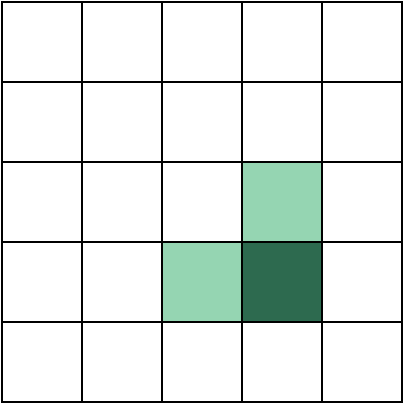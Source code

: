 <mxfile scale="2" border="0">
    <diagram id="yEF9VpoF4fIqHyNKNmah" name="Page-1">
        <mxGraphModel dx="500" dy="259" grid="1" gridSize="10" guides="1" tooltips="1" connect="1" arrows="1" fold="1" page="1" pageScale="1" pageWidth="850" pageHeight="1100" math="0" shadow="0">
            <root>
                <mxCell id="0"/>
                <mxCell id="1" parent="0"/>
                <mxCell id="3" value="" style="whiteSpace=wrap;html=1;aspect=fixed;fillColor=light-dark(#FFFFFF,#EDEDED);strokeColor=light-dark(#000000,#EDEDED);" vertex="1" parent="1">
                    <mxGeometry x="360" y="200" width="40" height="40" as="geometry"/>
                </mxCell>
                <mxCell id="4" value="" style="whiteSpace=wrap;html=1;aspect=fixed;strokeColor=#000000;fillColor=#FFFFFF;" vertex="1" parent="1">
                    <mxGeometry x="400" y="200" width="40" height="40" as="geometry"/>
                </mxCell>
                <mxCell id="5" value="" style="whiteSpace=wrap;html=1;aspect=fixed;fillColor=#FFFFFF;" vertex="1" parent="1">
                    <mxGeometry x="440" y="200" width="40" height="40" as="geometry"/>
                </mxCell>
                <mxCell id="6" value="" style="whiteSpace=wrap;html=1;aspect=fixed;fillColor=#FFFFFF;" vertex="1" parent="1">
                    <mxGeometry x="480" y="200" width="40" height="40" as="geometry"/>
                </mxCell>
                <mxCell id="7" value="" style="whiteSpace=wrap;html=1;aspect=fixed;" vertex="1" parent="1">
                    <mxGeometry x="520" y="200" width="40" height="40" as="geometry"/>
                </mxCell>
                <mxCell id="12" value="" style="whiteSpace=wrap;html=1;aspect=fixed;fillColor=#FFFFFF;" vertex="1" parent="1">
                    <mxGeometry x="360" y="240" width="40" height="40" as="geometry"/>
                </mxCell>
                <mxCell id="13" value="" style="whiteSpace=wrap;html=1;aspect=fixed;fillColor=#FFFFFF;" vertex="1" parent="1">
                    <mxGeometry x="400" y="240" width="40" height="40" as="geometry"/>
                </mxCell>
                <mxCell id="14" value="" style="whiteSpace=wrap;html=1;aspect=fixed;fillColor=#FFFFFF;" vertex="1" parent="1">
                    <mxGeometry x="440" y="240" width="40" height="40" as="geometry"/>
                </mxCell>
                <mxCell id="15" value="" style="whiteSpace=wrap;html=1;aspect=fixed;" vertex="1" parent="1">
                    <mxGeometry x="480" y="240" width="40" height="40" as="geometry"/>
                </mxCell>
                <mxCell id="16" value="" style="whiteSpace=wrap;html=1;aspect=fixed;" vertex="1" parent="1">
                    <mxGeometry x="520" y="240" width="40" height="40" as="geometry"/>
                </mxCell>
                <mxCell id="57" value="" style="whiteSpace=wrap;html=1;aspect=fixed;fillColor=#FFFFFF;" vertex="1" parent="1">
                    <mxGeometry x="360" y="280" width="40" height="40" as="geometry"/>
                </mxCell>
                <mxCell id="58" value="" style="whiteSpace=wrap;html=1;aspect=fixed;" vertex="1" parent="1">
                    <mxGeometry x="400" y="280" width="40" height="40" as="geometry"/>
                </mxCell>
                <mxCell id="59" value="" style="whiteSpace=wrap;html=1;aspect=fixed;" vertex="1" parent="1">
                    <mxGeometry x="440" y="280" width="40" height="40" as="geometry"/>
                </mxCell>
                <mxCell id="60" value="" style="whiteSpace=wrap;html=1;aspect=fixed;fillColor=#95D5B2;" vertex="1" parent="1">
                    <mxGeometry x="480" y="280" width="40" height="40" as="geometry"/>
                </mxCell>
                <mxCell id="61" value="" style="whiteSpace=wrap;html=1;aspect=fixed;" vertex="1" parent="1">
                    <mxGeometry x="520" y="280" width="40" height="40" as="geometry"/>
                </mxCell>
                <mxCell id="66" value="" style="whiteSpace=wrap;html=1;aspect=fixed;" vertex="1" parent="1">
                    <mxGeometry x="360" y="320" width="40" height="40" as="geometry"/>
                </mxCell>
                <mxCell id="67" value="" style="whiteSpace=wrap;html=1;aspect=fixed;" vertex="1" parent="1">
                    <mxGeometry x="400" y="320" width="40" height="40" as="geometry"/>
                </mxCell>
                <mxCell id="68" value="" style="whiteSpace=wrap;html=1;aspect=fixed;fillColor=#95D5B2;" vertex="1" parent="1">
                    <mxGeometry x="440" y="320" width="40" height="40" as="geometry"/>
                </mxCell>
                <mxCell id="69" value="" style="whiteSpace=wrap;html=1;aspect=fixed;fillColor=#2D6A4F;" vertex="1" parent="1">
                    <mxGeometry x="480" y="320" width="40" height="40" as="geometry"/>
                </mxCell>
                <mxCell id="70" value="" style="whiteSpace=wrap;html=1;aspect=fixed;" vertex="1" parent="1">
                    <mxGeometry x="520" y="320" width="40" height="40" as="geometry"/>
                </mxCell>
                <mxCell id="75" value="" style="whiteSpace=wrap;html=1;aspect=fixed;" vertex="1" parent="1">
                    <mxGeometry x="360" y="360" width="40" height="40" as="geometry"/>
                </mxCell>
                <mxCell id="76" value="" style="whiteSpace=wrap;html=1;aspect=fixed;" vertex="1" parent="1">
                    <mxGeometry x="400" y="360" width="40" height="40" as="geometry"/>
                </mxCell>
                <mxCell id="77" value="" style="whiteSpace=wrap;html=1;aspect=fixed;" vertex="1" parent="1">
                    <mxGeometry x="440" y="360" width="40" height="40" as="geometry"/>
                </mxCell>
                <mxCell id="78" value="" style="whiteSpace=wrap;html=1;aspect=fixed;" vertex="1" parent="1">
                    <mxGeometry x="480" y="360" width="40" height="40" as="geometry"/>
                </mxCell>
                <mxCell id="79" value="" style="whiteSpace=wrap;html=1;aspect=fixed;" vertex="1" parent="1">
                    <mxGeometry x="520" y="360" width="40" height="40" as="geometry"/>
                </mxCell>
            </root>
        </mxGraphModel>
    </diagram>
</mxfile>